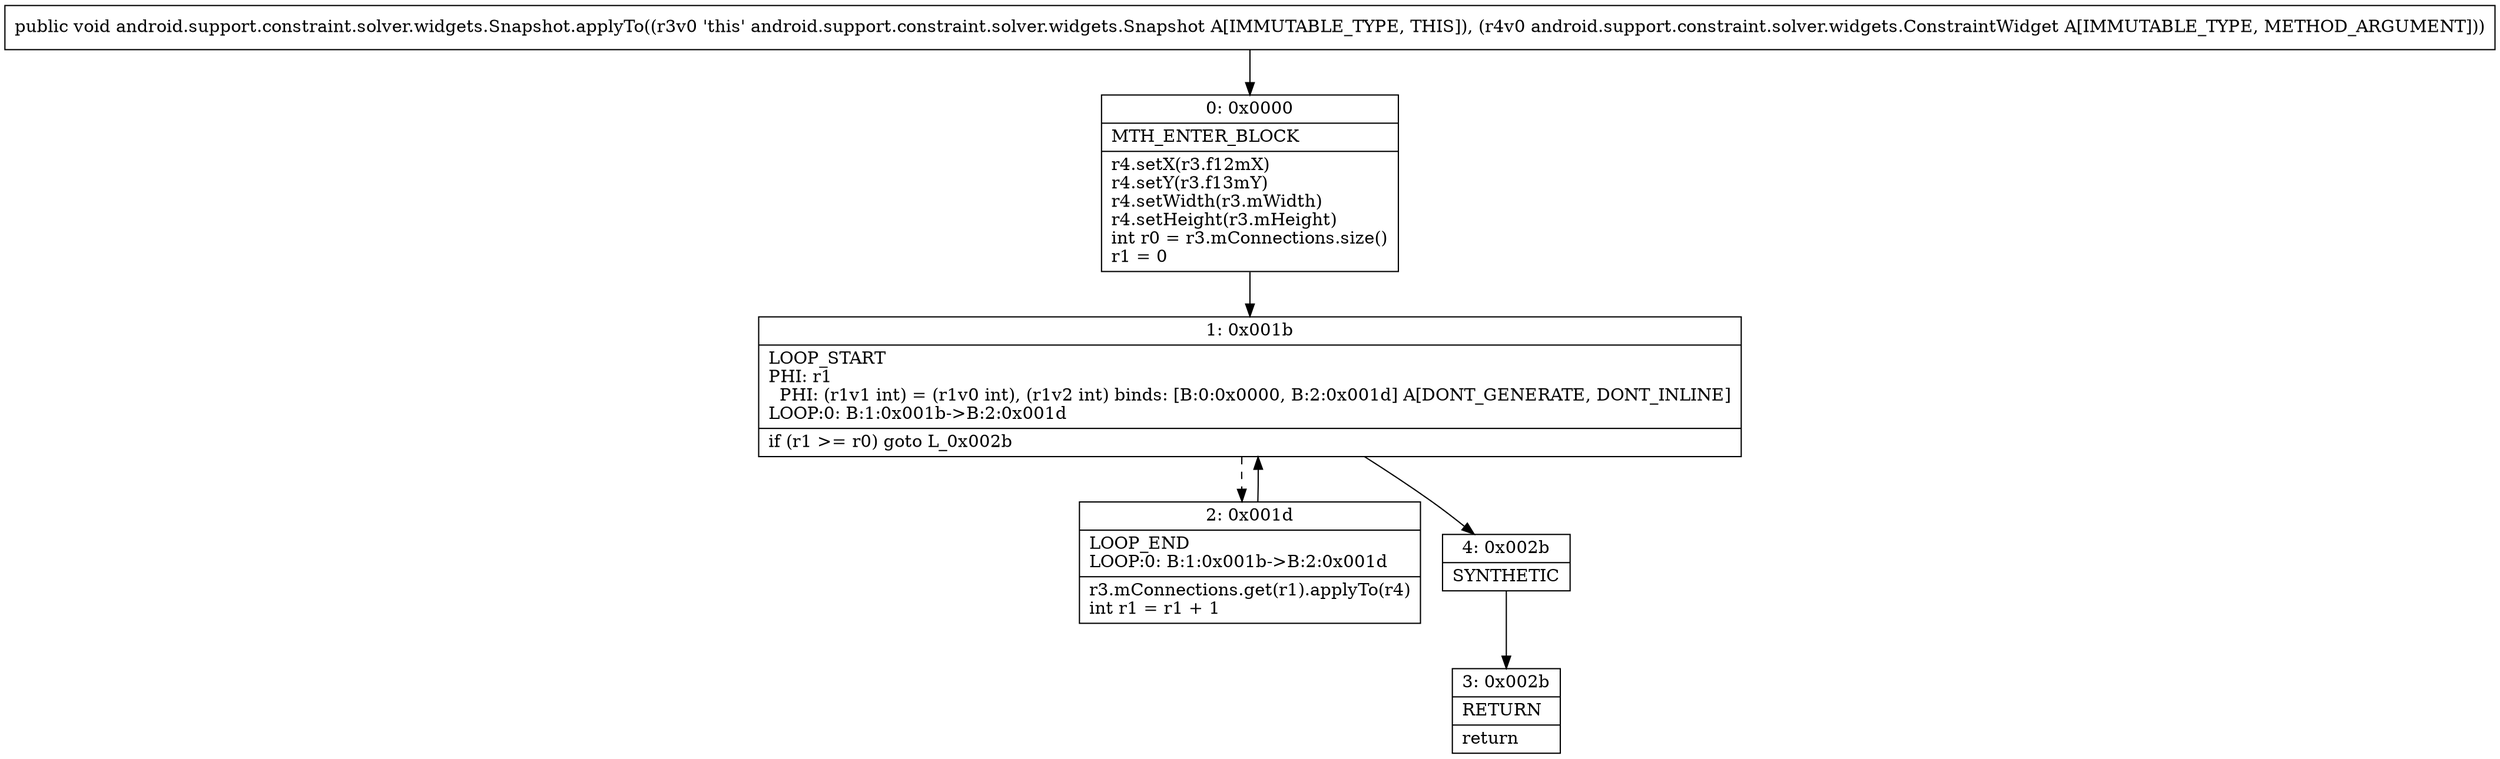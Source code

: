 digraph "CFG forandroid.support.constraint.solver.widgets.Snapshot.applyTo(Landroid\/support\/constraint\/solver\/widgets\/ConstraintWidget;)V" {
Node_0 [shape=record,label="{0\:\ 0x0000|MTH_ENTER_BLOCK\l|r4.setX(r3.f12mX)\lr4.setY(r3.f13mY)\lr4.setWidth(r3.mWidth)\lr4.setHeight(r3.mHeight)\lint r0 = r3.mConnections.size()\lr1 = 0\l}"];
Node_1 [shape=record,label="{1\:\ 0x001b|LOOP_START\lPHI: r1 \l  PHI: (r1v1 int) = (r1v0 int), (r1v2 int) binds: [B:0:0x0000, B:2:0x001d] A[DONT_GENERATE, DONT_INLINE]\lLOOP:0: B:1:0x001b\-\>B:2:0x001d\l|if (r1 \>= r0) goto L_0x002b\l}"];
Node_2 [shape=record,label="{2\:\ 0x001d|LOOP_END\lLOOP:0: B:1:0x001b\-\>B:2:0x001d\l|r3.mConnections.get(r1).applyTo(r4)\lint r1 = r1 + 1\l}"];
Node_3 [shape=record,label="{3\:\ 0x002b|RETURN\l|return\l}"];
Node_4 [shape=record,label="{4\:\ 0x002b|SYNTHETIC\l}"];
MethodNode[shape=record,label="{public void android.support.constraint.solver.widgets.Snapshot.applyTo((r3v0 'this' android.support.constraint.solver.widgets.Snapshot A[IMMUTABLE_TYPE, THIS]), (r4v0 android.support.constraint.solver.widgets.ConstraintWidget A[IMMUTABLE_TYPE, METHOD_ARGUMENT])) }"];
MethodNode -> Node_0;
Node_0 -> Node_1;
Node_1 -> Node_2[style=dashed];
Node_1 -> Node_4;
Node_2 -> Node_1;
Node_4 -> Node_3;
}

